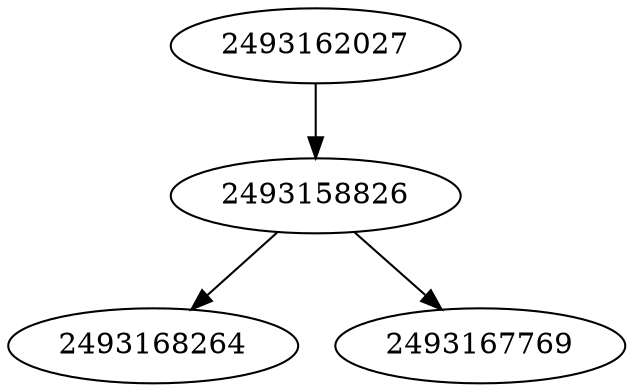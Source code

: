 strict digraph  {
2493168264;
2493167769;
2493158826;
2493162027;
2493158826 -> 2493167769;
2493158826 -> 2493168264;
2493162027 -> 2493158826;
}
